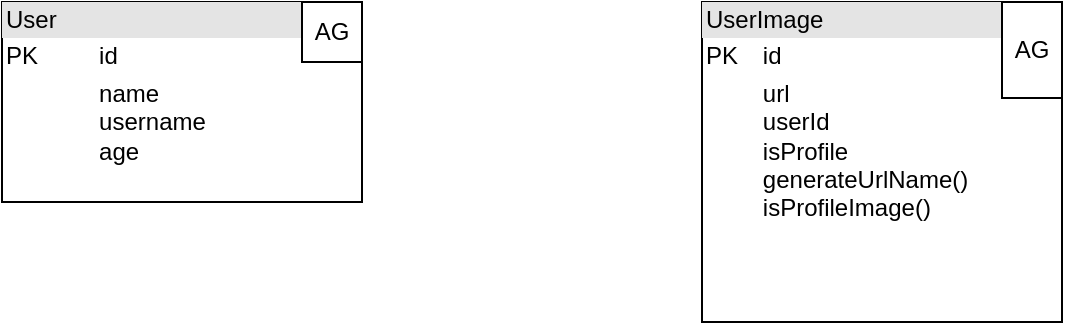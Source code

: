 <mxfile version="21.5.1" type="device">
  <diagram name="Page-1" id="YTMrHADsfAQvFLuzUe6x">
    <mxGraphModel dx="2045" dy="703" grid="1" gridSize="10" guides="1" tooltips="1" connect="1" arrows="1" fold="1" page="1" pageScale="1" pageWidth="850" pageHeight="1100" math="0" shadow="0">
      <root>
        <mxCell id="0" />
        <mxCell id="1" parent="0" />
        <mxCell id="zgvlmqz6K5kZz_bLhWFG-6" value="" style="group" vertex="1" connectable="0" parent="1">
          <mxGeometry x="-30" y="210" width="180" height="100" as="geometry" />
        </mxCell>
        <mxCell id="zgvlmqz6K5kZz_bLhWFG-4" value="&lt;div style=&quot;box-sizing:border-box;width:100%;background:#e4e4e4;padding:2px;&quot;&gt;User&lt;/div&gt;&lt;table style=&quot;width:100%;font-size:1em;&quot; cellpadding=&quot;2&quot; cellspacing=&quot;0&quot;&gt;&lt;tbody&gt;&lt;tr&gt;&lt;td&gt;PK&lt;/td&gt;&lt;td&gt;id&lt;/td&gt;&lt;/tr&gt;&lt;tr&gt;&lt;td&gt;&lt;br&gt;&lt;/td&gt;&lt;td&gt;name&lt;br&gt;username&lt;br&gt;age&lt;/td&gt;&lt;/tr&gt;&lt;tr&gt;&lt;td&gt;&lt;/td&gt;&lt;td&gt;&lt;br&gt;&lt;/td&gt;&lt;/tr&gt;&lt;/tbody&gt;&lt;/table&gt;" style="verticalAlign=top;align=left;overflow=fill;html=1;whiteSpace=wrap;" vertex="1" parent="zgvlmqz6K5kZz_bLhWFG-6">
          <mxGeometry width="180" height="100" as="geometry" />
        </mxCell>
        <mxCell id="zgvlmqz6K5kZz_bLhWFG-5" value="AG" style="rounded=0;whiteSpace=wrap;html=1;" vertex="1" parent="zgvlmqz6K5kZz_bLhWFG-6">
          <mxGeometry x="150" width="30" height="30" as="geometry" />
        </mxCell>
        <mxCell id="zgvlmqz6K5kZz_bLhWFG-7" value="" style="group" vertex="1" connectable="0" parent="1">
          <mxGeometry x="320" y="210" width="180" height="160" as="geometry" />
        </mxCell>
        <mxCell id="zgvlmqz6K5kZz_bLhWFG-8" value="&lt;div style=&quot;box-sizing:border-box;width:100%;background:#e4e4e4;padding:2px;&quot;&gt;UserImage&lt;/div&gt;&lt;table style=&quot;width:100%;font-size:1em;&quot; cellpadding=&quot;2&quot; cellspacing=&quot;0&quot;&gt;&lt;tbody&gt;&lt;tr&gt;&lt;td&gt;PK&lt;/td&gt;&lt;td&gt;id&lt;/td&gt;&lt;/tr&gt;&lt;tr&gt;&lt;td&gt;&lt;br&gt;&lt;/td&gt;&lt;td&gt;url&lt;br&gt;userId&lt;br&gt;isProfile&lt;br&gt;generateUrlName()&lt;br&gt;isProfileImage()&lt;/td&gt;&lt;/tr&gt;&lt;tr&gt;&lt;td&gt;&lt;/td&gt;&lt;td&gt;&lt;br&gt;&lt;/td&gt;&lt;/tr&gt;&lt;/tbody&gt;&lt;/table&gt;" style="verticalAlign=top;align=left;overflow=fill;html=1;whiteSpace=wrap;" vertex="1" parent="zgvlmqz6K5kZz_bLhWFG-7">
          <mxGeometry width="180" height="160" as="geometry" />
        </mxCell>
        <mxCell id="zgvlmqz6K5kZz_bLhWFG-9" value="AG" style="rounded=0;whiteSpace=wrap;html=1;" vertex="1" parent="zgvlmqz6K5kZz_bLhWFG-7">
          <mxGeometry x="150" width="30" height="48" as="geometry" />
        </mxCell>
      </root>
    </mxGraphModel>
  </diagram>
</mxfile>
